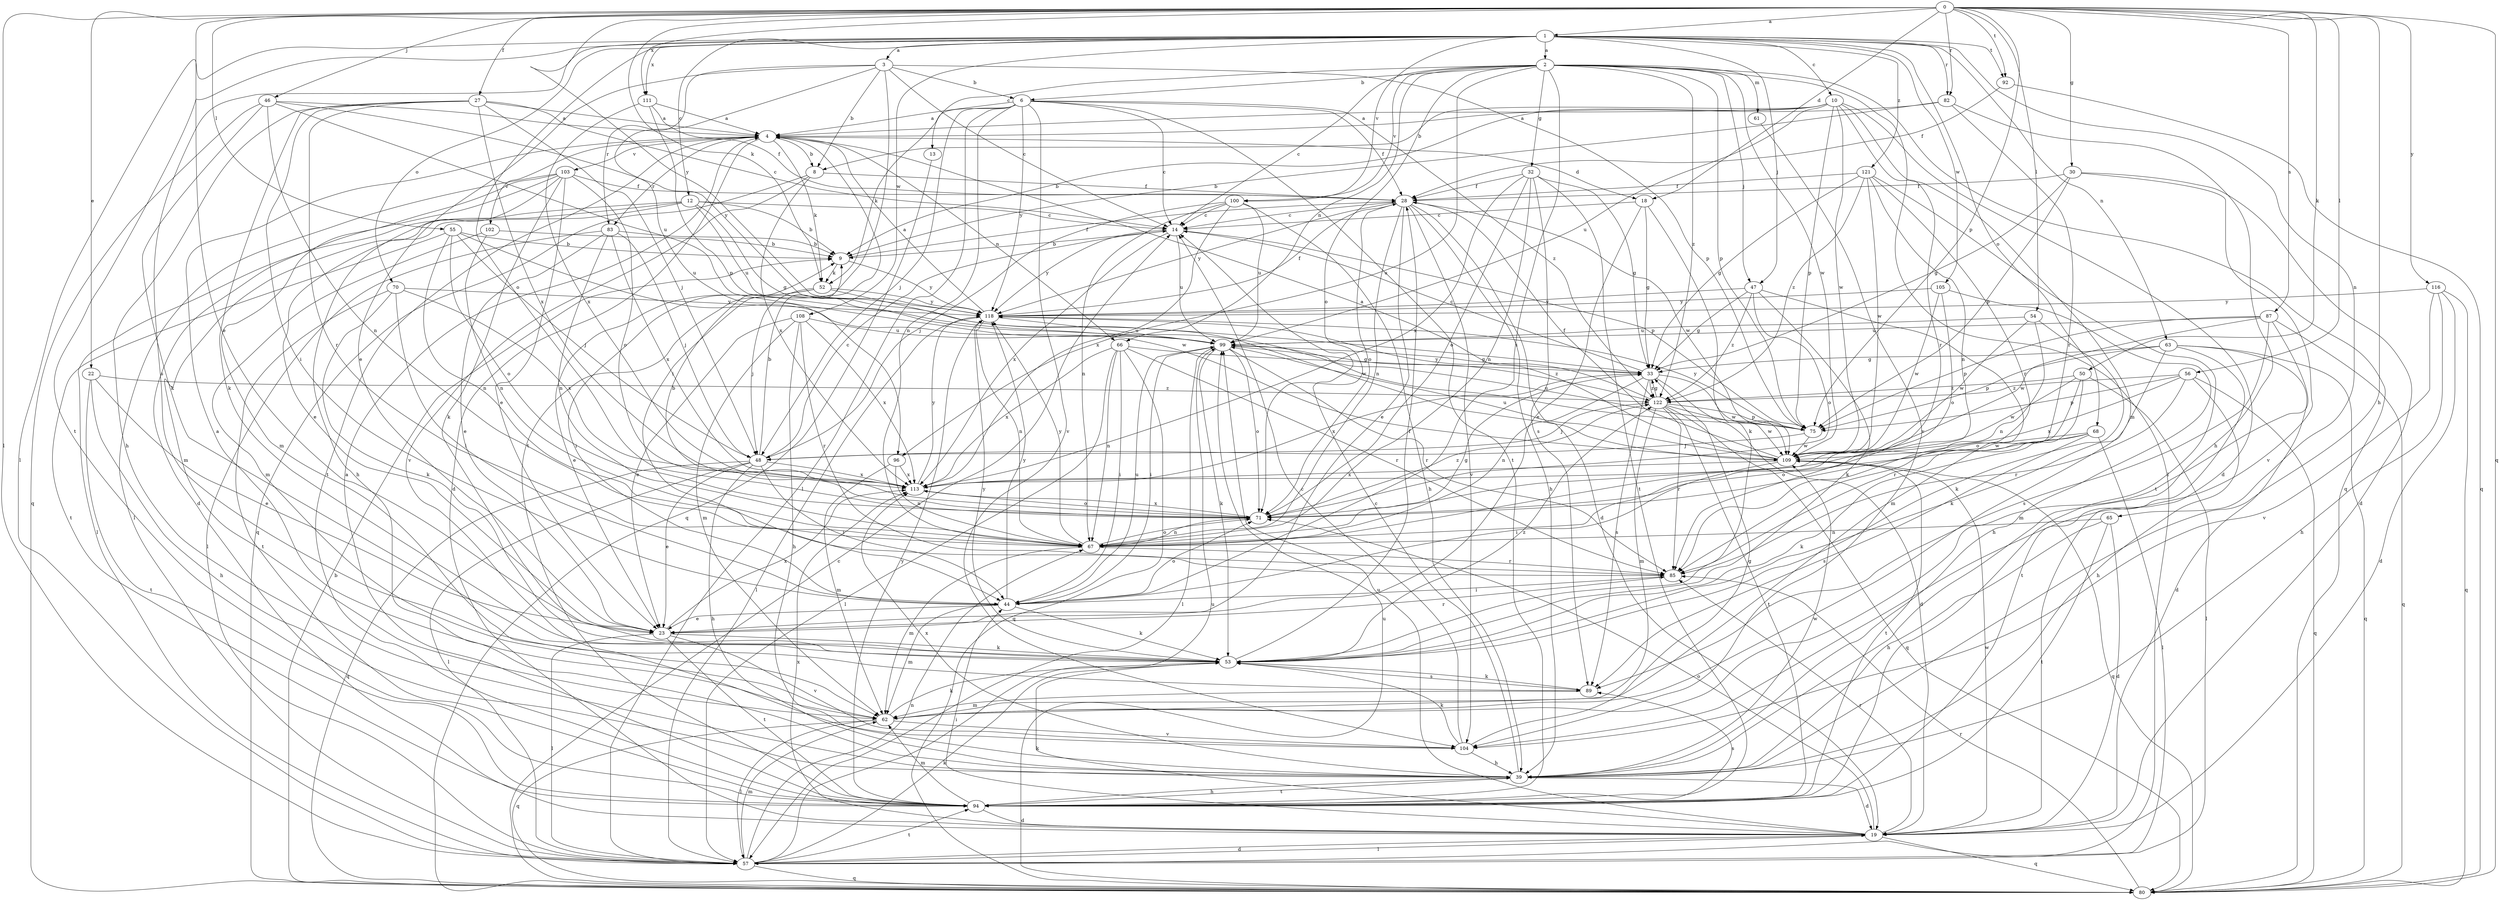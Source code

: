 strict digraph  {
0;
1;
2;
3;
4;
6;
8;
9;
10;
12;
13;
14;
18;
19;
22;
23;
27;
28;
30;
32;
33;
39;
44;
46;
47;
48;
50;
52;
53;
54;
55;
56;
57;
61;
62;
63;
65;
66;
67;
68;
70;
71;
75;
80;
82;
83;
85;
87;
89;
92;
94;
96;
99;
100;
102;
103;
104;
105;
108;
109;
111;
113;
116;
118;
121;
122;
0 -> 1  [label=a];
0 -> 18  [label=d];
0 -> 22  [label=e];
0 -> 23  [label=e];
0 -> 27  [label=f];
0 -> 30  [label=g];
0 -> 39  [label=h];
0 -> 46  [label=j];
0 -> 50  [label=k];
0 -> 52  [label=k];
0 -> 54  [label=l];
0 -> 55  [label=l];
0 -> 56  [label=l];
0 -> 57  [label=l];
0 -> 75  [label=p];
0 -> 80  [label=q];
0 -> 82  [label=r];
0 -> 87  [label=s];
0 -> 92  [label=t];
0 -> 111  [label=x];
0 -> 116  [label=y];
0 -> 118  [label=y];
1 -> 2  [label=a];
1 -> 3  [label=a];
1 -> 10  [label=c];
1 -> 12  [label=c];
1 -> 47  [label=j];
1 -> 57  [label=l];
1 -> 63  [label=n];
1 -> 65  [label=n];
1 -> 68  [label=o];
1 -> 70  [label=o];
1 -> 71  [label=o];
1 -> 82  [label=r];
1 -> 89  [label=s];
1 -> 92  [label=t];
1 -> 94  [label=t];
1 -> 100  [label=v];
1 -> 105  [label=w];
1 -> 108  [label=w];
1 -> 111  [label=x];
1 -> 121  [label=z];
2 -> 6  [label=b];
2 -> 13  [label=c];
2 -> 14  [label=c];
2 -> 32  [label=g];
2 -> 44  [label=i];
2 -> 47  [label=j];
2 -> 57  [label=l];
2 -> 61  [label=m];
2 -> 66  [label=n];
2 -> 71  [label=o];
2 -> 75  [label=p];
2 -> 80  [label=q];
2 -> 96  [label=u];
2 -> 100  [label=v];
2 -> 109  [label=w];
2 -> 122  [label=z];
3 -> 6  [label=b];
3 -> 8  [label=b];
3 -> 14  [label=c];
3 -> 23  [label=e];
3 -> 75  [label=p];
3 -> 83  [label=r];
3 -> 94  [label=t];
3 -> 96  [label=u];
4 -> 8  [label=b];
4 -> 18  [label=d];
4 -> 19  [label=d];
4 -> 44  [label=i];
4 -> 52  [label=k];
4 -> 66  [label=n];
4 -> 83  [label=r];
4 -> 94  [label=t];
4 -> 102  [label=v];
4 -> 103  [label=v];
6 -> 4  [label=a];
6 -> 14  [label=c];
6 -> 28  [label=f];
6 -> 48  [label=j];
6 -> 52  [label=k];
6 -> 57  [label=l];
6 -> 67  [label=n];
6 -> 94  [label=t];
6 -> 104  [label=v];
6 -> 118  [label=y];
6 -> 122  [label=z];
8 -> 28  [label=f];
8 -> 80  [label=q];
8 -> 104  [label=v];
8 -> 113  [label=x];
9 -> 28  [label=f];
9 -> 52  [label=k];
9 -> 118  [label=y];
10 -> 4  [label=a];
10 -> 8  [label=b];
10 -> 9  [label=b];
10 -> 19  [label=d];
10 -> 62  [label=m];
10 -> 75  [label=p];
10 -> 85  [label=r];
10 -> 99  [label=u];
10 -> 109  [label=w];
12 -> 9  [label=b];
12 -> 14  [label=c];
12 -> 23  [label=e];
12 -> 33  [label=g];
12 -> 57  [label=l];
12 -> 62  [label=m];
12 -> 99  [label=u];
13 -> 80  [label=q];
14 -> 9  [label=b];
14 -> 75  [label=p];
14 -> 99  [label=u];
14 -> 113  [label=x];
14 -> 118  [label=y];
18 -> 14  [label=c];
18 -> 23  [label=e];
18 -> 33  [label=g];
18 -> 53  [label=k];
19 -> 44  [label=i];
19 -> 53  [label=k];
19 -> 57  [label=l];
19 -> 71  [label=o];
19 -> 80  [label=q];
19 -> 85  [label=r];
19 -> 99  [label=u];
19 -> 109  [label=w];
19 -> 113  [label=x];
22 -> 23  [label=e];
22 -> 39  [label=h];
22 -> 94  [label=t];
22 -> 122  [label=z];
23 -> 53  [label=k];
23 -> 57  [label=l];
23 -> 85  [label=r];
23 -> 94  [label=t];
23 -> 104  [label=v];
23 -> 113  [label=x];
27 -> 4  [label=a];
27 -> 14  [label=c];
27 -> 39  [label=h];
27 -> 44  [label=i];
27 -> 48  [label=j];
27 -> 53  [label=k];
27 -> 85  [label=r];
27 -> 113  [label=x];
28 -> 14  [label=c];
28 -> 19  [label=d];
28 -> 23  [label=e];
28 -> 39  [label=h];
28 -> 67  [label=n];
28 -> 71  [label=o];
28 -> 104  [label=v];
28 -> 109  [label=w];
28 -> 118  [label=y];
30 -> 19  [label=d];
30 -> 28  [label=f];
30 -> 33  [label=g];
30 -> 75  [label=p];
30 -> 104  [label=v];
32 -> 28  [label=f];
32 -> 33  [label=g];
32 -> 67  [label=n];
32 -> 71  [label=o];
32 -> 89  [label=s];
32 -> 94  [label=t];
32 -> 113  [label=x];
33 -> 14  [label=c];
33 -> 19  [label=d];
33 -> 67  [label=n];
33 -> 89  [label=s];
33 -> 109  [label=w];
33 -> 113  [label=x];
33 -> 122  [label=z];
39 -> 14  [label=c];
39 -> 19  [label=d];
39 -> 94  [label=t];
39 -> 109  [label=w];
39 -> 113  [label=x];
44 -> 23  [label=e];
44 -> 53  [label=k];
44 -> 62  [label=m];
44 -> 71  [label=o];
44 -> 99  [label=u];
44 -> 118  [label=y];
46 -> 4  [label=a];
46 -> 53  [label=k];
46 -> 67  [label=n];
46 -> 80  [label=q];
46 -> 99  [label=u];
46 -> 118  [label=y];
47 -> 33  [label=g];
47 -> 53  [label=k];
47 -> 62  [label=m];
47 -> 71  [label=o];
47 -> 118  [label=y];
47 -> 122  [label=z];
48 -> 9  [label=b];
48 -> 14  [label=c];
48 -> 23  [label=e];
48 -> 39  [label=h];
48 -> 44  [label=i];
48 -> 57  [label=l];
48 -> 80  [label=q];
48 -> 113  [label=x];
50 -> 57  [label=l];
50 -> 71  [label=o];
50 -> 85  [label=r];
50 -> 109  [label=w];
50 -> 122  [label=z];
52 -> 23  [label=e];
52 -> 44  [label=i];
52 -> 48  [label=j];
52 -> 109  [label=w];
52 -> 118  [label=y];
53 -> 28  [label=f];
53 -> 89  [label=s];
53 -> 118  [label=y];
53 -> 122  [label=z];
54 -> 53  [label=k];
54 -> 67  [label=n];
54 -> 99  [label=u];
54 -> 109  [label=w];
55 -> 9  [label=b];
55 -> 48  [label=j];
55 -> 67  [label=n];
55 -> 71  [label=o];
55 -> 94  [label=t];
55 -> 109  [label=w];
56 -> 39  [label=h];
56 -> 75  [label=p];
56 -> 80  [label=q];
56 -> 85  [label=r];
56 -> 113  [label=x];
56 -> 122  [label=z];
57 -> 19  [label=d];
57 -> 53  [label=k];
57 -> 62  [label=m];
57 -> 67  [label=n];
57 -> 80  [label=q];
57 -> 94  [label=t];
57 -> 99  [label=u];
61 -> 104  [label=v];
62 -> 4  [label=a];
62 -> 53  [label=k];
62 -> 57  [label=l];
62 -> 80  [label=q];
62 -> 104  [label=v];
63 -> 19  [label=d];
63 -> 33  [label=g];
63 -> 53  [label=k];
63 -> 75  [label=p];
63 -> 80  [label=q];
63 -> 94  [label=t];
65 -> 19  [label=d];
65 -> 39  [label=h];
65 -> 67  [label=n];
65 -> 94  [label=t];
66 -> 33  [label=g];
66 -> 44  [label=i];
66 -> 57  [label=l];
66 -> 67  [label=n];
66 -> 80  [label=q];
66 -> 85  [label=r];
66 -> 113  [label=x];
67 -> 33  [label=g];
67 -> 62  [label=m];
67 -> 71  [label=o];
67 -> 85  [label=r];
67 -> 118  [label=y];
68 -> 53  [label=k];
68 -> 57  [label=l];
68 -> 71  [label=o];
68 -> 89  [label=s];
68 -> 109  [label=w];
70 -> 44  [label=i];
70 -> 53  [label=k];
70 -> 94  [label=t];
70 -> 113  [label=x];
70 -> 118  [label=y];
71 -> 9  [label=b];
71 -> 67  [label=n];
71 -> 113  [label=x];
71 -> 122  [label=z];
75 -> 48  [label=j];
75 -> 99  [label=u];
75 -> 109  [label=w];
75 -> 118  [label=y];
80 -> 9  [label=b];
80 -> 14  [label=c];
80 -> 85  [label=r];
80 -> 99  [label=u];
82 -> 4  [label=a];
82 -> 9  [label=b];
82 -> 39  [label=h];
82 -> 85  [label=r];
83 -> 9  [label=b];
83 -> 23  [label=e];
83 -> 48  [label=j];
83 -> 57  [label=l];
83 -> 67  [label=n];
83 -> 113  [label=x];
85 -> 44  [label=i];
87 -> 62  [label=m];
87 -> 75  [label=p];
87 -> 80  [label=q];
87 -> 89  [label=s];
87 -> 99  [label=u];
87 -> 109  [label=w];
89 -> 53  [label=k];
89 -> 62  [label=m];
92 -> 28  [label=f];
92 -> 80  [label=q];
94 -> 4  [label=a];
94 -> 19  [label=d];
94 -> 39  [label=h];
94 -> 62  [label=m];
94 -> 89  [label=s];
94 -> 118  [label=y];
96 -> 62  [label=m];
96 -> 67  [label=n];
96 -> 113  [label=x];
99 -> 33  [label=g];
99 -> 44  [label=i];
99 -> 53  [label=k];
99 -> 57  [label=l];
99 -> 71  [label=o];
99 -> 85  [label=r];
99 -> 122  [label=z];
100 -> 14  [label=c];
100 -> 39  [label=h];
100 -> 48  [label=j];
100 -> 67  [label=n];
100 -> 99  [label=u];
100 -> 113  [label=x];
102 -> 9  [label=b];
102 -> 62  [label=m];
102 -> 67  [label=n];
103 -> 19  [label=d];
103 -> 23  [label=e];
103 -> 28  [label=f];
103 -> 39  [label=h];
103 -> 53  [label=k];
103 -> 57  [label=l];
103 -> 62  [label=m];
103 -> 71  [label=o];
104 -> 14  [label=c];
104 -> 33  [label=g];
104 -> 39  [label=h];
104 -> 53  [label=k];
105 -> 39  [label=h];
105 -> 71  [label=o];
105 -> 109  [label=w];
105 -> 118  [label=y];
108 -> 23  [label=e];
108 -> 39  [label=h];
108 -> 62  [label=m];
108 -> 85  [label=r];
108 -> 99  [label=u];
108 -> 113  [label=x];
109 -> 4  [label=a];
109 -> 28  [label=f];
109 -> 44  [label=i];
109 -> 80  [label=q];
109 -> 94  [label=t];
109 -> 99  [label=u];
109 -> 113  [label=x];
111 -> 4  [label=a];
111 -> 28  [label=f];
111 -> 75  [label=p];
111 -> 113  [label=x];
113 -> 71  [label=o];
113 -> 118  [label=y];
116 -> 19  [label=d];
116 -> 39  [label=h];
116 -> 80  [label=q];
116 -> 104  [label=v];
116 -> 118  [label=y];
118 -> 4  [label=a];
118 -> 28  [label=f];
118 -> 57  [label=l];
118 -> 67  [label=n];
118 -> 99  [label=u];
121 -> 28  [label=f];
121 -> 33  [label=g];
121 -> 67  [label=n];
121 -> 85  [label=r];
121 -> 94  [label=t];
121 -> 109  [label=w];
121 -> 122  [label=z];
122 -> 33  [label=g];
122 -> 48  [label=j];
122 -> 62  [label=m];
122 -> 75  [label=p];
122 -> 80  [label=q];
122 -> 85  [label=r];
122 -> 94  [label=t];
122 -> 109  [label=w];
122 -> 118  [label=y];
}
